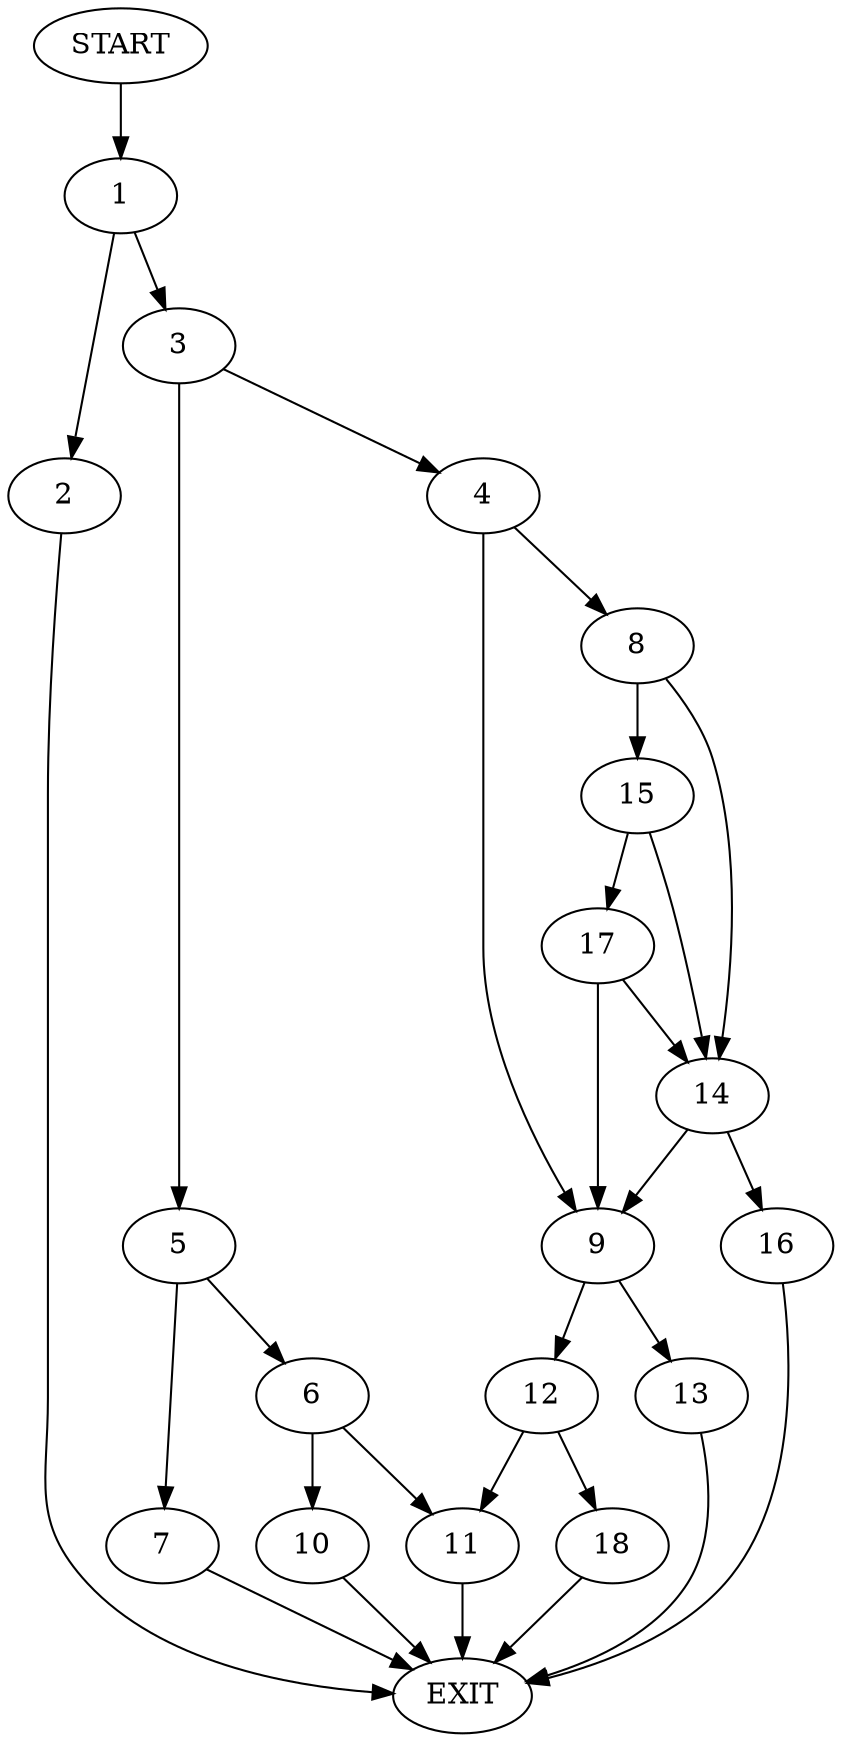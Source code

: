 digraph {
0 [label="START"]
19 [label="EXIT"]
0 -> 1
1 -> 2
1 -> 3
2 -> 19
3 -> 4
3 -> 5
5 -> 6
5 -> 7
4 -> 8
4 -> 9
7 -> 19
6 -> 10
6 -> 11
10 -> 19
11 -> 19
9 -> 12
9 -> 13
8 -> 14
8 -> 15
14 -> 16
14 -> 9
15 -> 14
15 -> 17
17 -> 14
17 -> 9
16 -> 19
12 -> 11
12 -> 18
13 -> 19
18 -> 19
}
